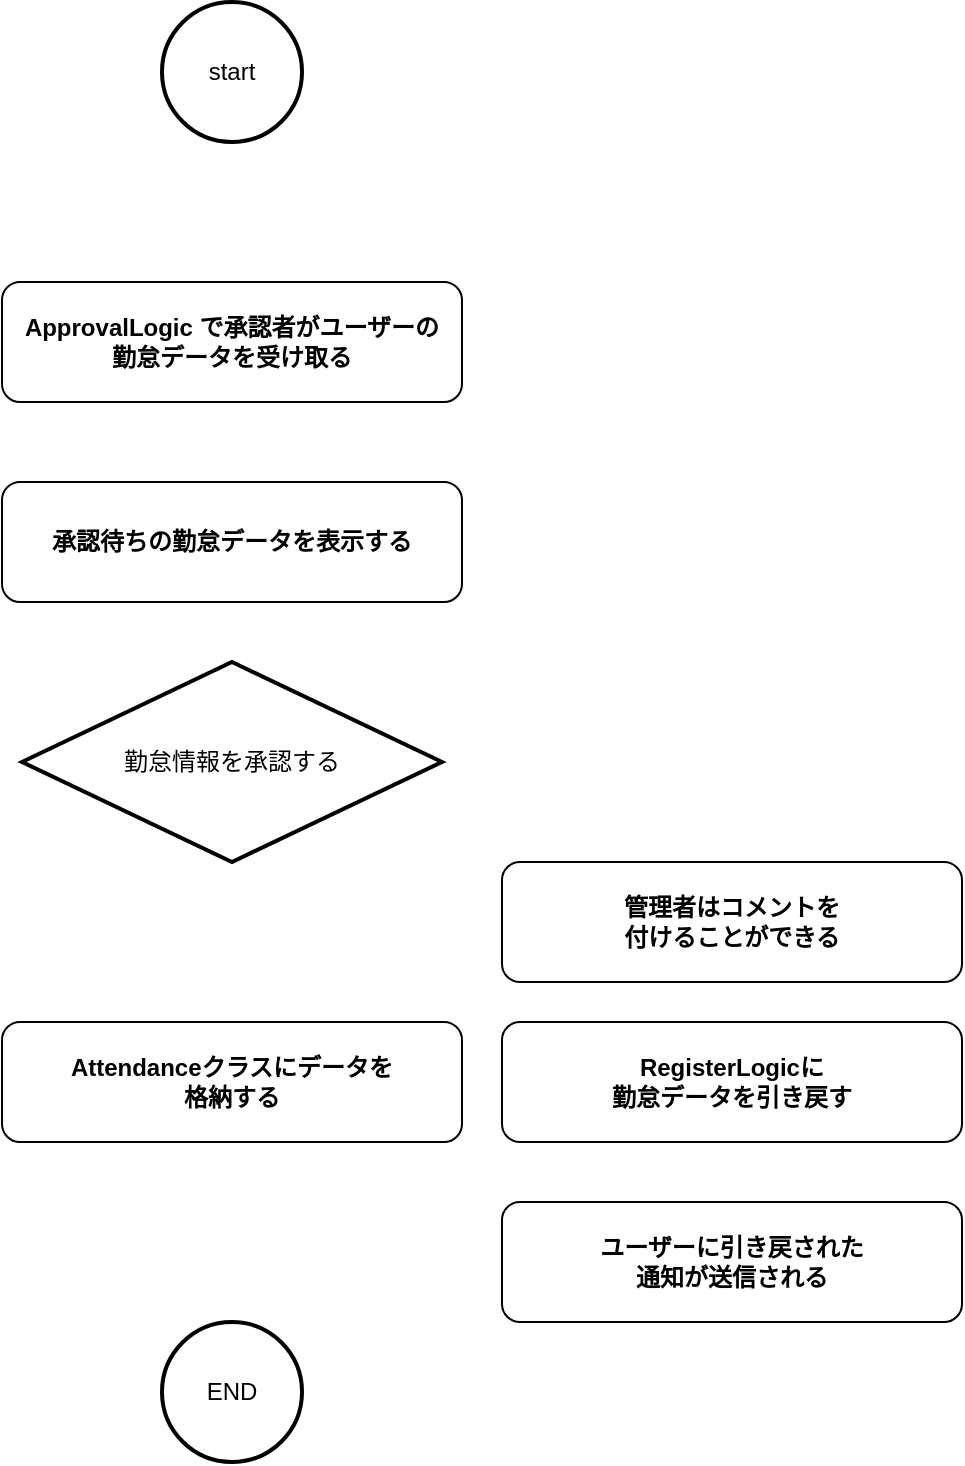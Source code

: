 <mxfile version="24.6.4" type="github">
  <diagram name="ページ1" id="keNha78bK8bbNO_JLpTN">
    <mxGraphModel dx="1030" dy="1057" grid="1" gridSize="10" guides="1" tooltips="1" connect="1" arrows="1" fold="1" page="1" pageScale="1" pageWidth="827" pageHeight="1169" math="0" shadow="0">
      <root>
        <mxCell id="0" />
        <mxCell id="1" parent="0" />
        <mxCell id="0ALcXvMNRgvKgIjr6bvS-1" value="&lt;span style=&quot;font-weight: 700;&quot;&gt;ApprovalLogic で承認者がユーザーの&lt;/span&gt;&lt;div&gt;&lt;span style=&quot;font-weight: 700;&quot;&gt;勤怠データを受け取る&lt;/span&gt;&lt;/div&gt;" style="rounded=1;whiteSpace=wrap;html=1;" vertex="1" parent="1">
          <mxGeometry x="310" y="340" width="230" height="60" as="geometry" />
        </mxCell>
        <mxCell id="0ALcXvMNRgvKgIjr6bvS-2" value="start" style="strokeWidth=2;html=1;shape=mxgraph.flowchart.start_2;whiteSpace=wrap;" vertex="1" parent="1">
          <mxGeometry x="390" y="200" width="70" height="70" as="geometry" />
        </mxCell>
        <mxCell id="0ALcXvMNRgvKgIjr6bvS-3" value="END" style="strokeWidth=2;html=1;shape=mxgraph.flowchart.start_2;whiteSpace=wrap;" vertex="1" parent="1">
          <mxGeometry x="390" y="860" width="70" height="70" as="geometry" />
        </mxCell>
        <mxCell id="0ALcXvMNRgvKgIjr6bvS-8" value="勤怠情報を承認する" style="strokeWidth=2;html=1;shape=mxgraph.flowchart.decision;whiteSpace=wrap;" vertex="1" parent="1">
          <mxGeometry x="320" y="530" width="210" height="100" as="geometry" />
        </mxCell>
        <mxCell id="0ALcXvMNRgvKgIjr6bvS-10" value="&lt;span style=&quot;font-weight: 700; background-color: initial;&quot;&gt;承認待ちの勤怠データを表示する&lt;/span&gt;" style="rounded=1;whiteSpace=wrap;html=1;" vertex="1" parent="1">
          <mxGeometry x="310" y="440" width="230" height="60" as="geometry" />
        </mxCell>
        <mxCell id="0ALcXvMNRgvKgIjr6bvS-11" value="&lt;span style=&quot;font-weight: 700;&quot;&gt;RegisterLogic&lt;/span&gt;&lt;b&gt;に&lt;/b&gt;&lt;div&gt;&lt;b&gt;勤怠データを引き戻す&lt;/b&gt;&lt;/div&gt;" style="rounded=1;whiteSpace=wrap;html=1;" vertex="1" parent="1">
          <mxGeometry x="560" y="710" width="230" height="60" as="geometry" />
        </mxCell>
        <mxCell id="0ALcXvMNRgvKgIjr6bvS-12" value="&lt;b&gt;ユーザーに引き戻された&lt;/b&gt;&lt;div&gt;&lt;b&gt;通知が送信される&lt;/b&gt;&lt;/div&gt;" style="rounded=1;whiteSpace=wrap;html=1;" vertex="1" parent="1">
          <mxGeometry x="560" y="800" width="230" height="60" as="geometry" />
        </mxCell>
        <mxCell id="0ALcXvMNRgvKgIjr6bvS-13" value="&lt;span style=&quot;font-weight: 700;&quot;&gt;Attendanceクラスにデータを&lt;/span&gt;&lt;br&gt;&lt;div&gt;&lt;b&gt;格納する&lt;/b&gt;&lt;/div&gt;" style="rounded=1;whiteSpace=wrap;html=1;" vertex="1" parent="1">
          <mxGeometry x="310" y="710" width="230" height="60" as="geometry" />
        </mxCell>
        <mxCell id="0ALcXvMNRgvKgIjr6bvS-14" value="&lt;b&gt;管理者はコメントを&lt;/b&gt;&lt;div&gt;&lt;b&gt;付けることができる&lt;/b&gt;&lt;/div&gt;" style="rounded=1;whiteSpace=wrap;html=1;" vertex="1" parent="1">
          <mxGeometry x="560" y="630" width="230" height="60" as="geometry" />
        </mxCell>
      </root>
    </mxGraphModel>
  </diagram>
</mxfile>
